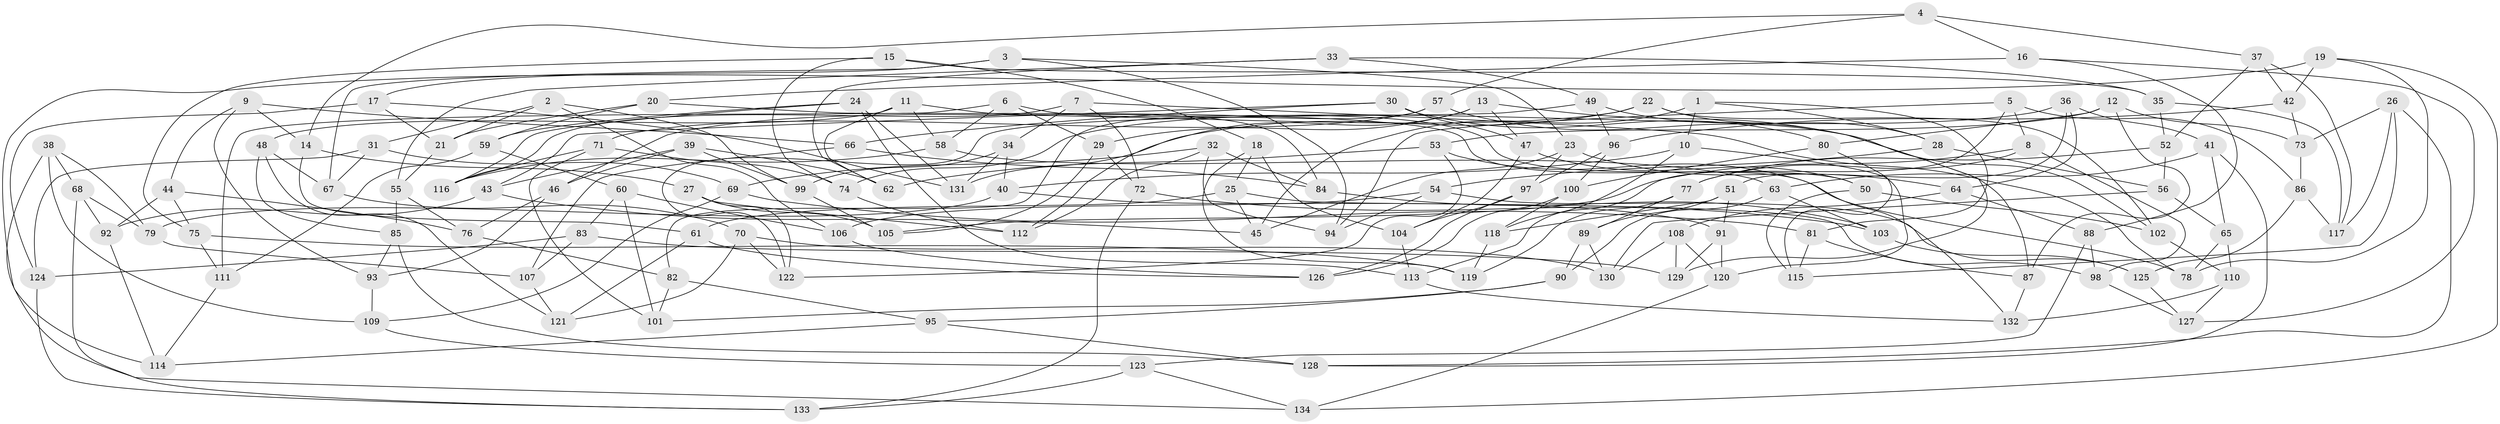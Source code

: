 // coarse degree distribution, {11: 0.05660377358490566, 7: 0.09433962264150944, 22: 0.018867924528301886, 6: 0.20754716981132076, 12: 0.03773584905660377, 9: 0.05660377358490566, 5: 0.07547169811320754, 3: 0.03773584905660377, 4: 0.33962264150943394, 14: 0.018867924528301886, 13: 0.018867924528301886, 8: 0.03773584905660377}
// Generated by graph-tools (version 1.1) at 2025/20/03/04/25 18:20:49]
// undirected, 134 vertices, 268 edges
graph export_dot {
graph [start="1"]
  node [color=gray90,style=filled];
  1;
  2;
  3;
  4;
  5;
  6;
  7;
  8;
  9;
  10;
  11;
  12;
  13;
  14;
  15;
  16;
  17;
  18;
  19;
  20;
  21;
  22;
  23;
  24;
  25;
  26;
  27;
  28;
  29;
  30;
  31;
  32;
  33;
  34;
  35;
  36;
  37;
  38;
  39;
  40;
  41;
  42;
  43;
  44;
  45;
  46;
  47;
  48;
  49;
  50;
  51;
  52;
  53;
  54;
  55;
  56;
  57;
  58;
  59;
  60;
  61;
  62;
  63;
  64;
  65;
  66;
  67;
  68;
  69;
  70;
  71;
  72;
  73;
  74;
  75;
  76;
  77;
  78;
  79;
  80;
  81;
  82;
  83;
  84;
  85;
  86;
  87;
  88;
  89;
  90;
  91;
  92;
  93;
  94;
  95;
  96;
  97;
  98;
  99;
  100;
  101;
  102;
  103;
  104;
  105;
  106;
  107;
  108;
  109;
  110;
  111;
  112;
  113;
  114;
  115;
  116;
  117;
  118;
  119;
  120;
  121;
  122;
  123;
  124;
  125;
  126;
  127;
  128;
  129;
  130;
  131;
  132;
  133;
  134;
  1 -- 28;
  1 -- 10;
  1 -- 81;
  1 -- 45;
  2 -- 21;
  2 -- 99;
  2 -- 106;
  2 -- 31;
  3 -- 17;
  3 -- 94;
  3 -- 23;
  3 -- 67;
  4 -- 57;
  4 -- 14;
  4 -- 37;
  4 -- 16;
  5 -- 94;
  5 -- 113;
  5 -- 8;
  5 -- 86;
  6 -- 29;
  6 -- 50;
  6 -- 58;
  6 -- 111;
  7 -- 72;
  7 -- 116;
  7 -- 34;
  7 -- 78;
  8 -- 98;
  8 -- 105;
  8 -- 77;
  9 -- 14;
  9 -- 44;
  9 -- 93;
  9 -- 66;
  10 -- 120;
  10 -- 40;
  10 -- 118;
  11 -- 84;
  11 -- 48;
  11 -- 58;
  11 -- 62;
  12 -- 80;
  12 -- 73;
  12 -- 87;
  12 -- 53;
  13 -- 112;
  13 -- 47;
  13 -- 29;
  13 -- 87;
  14 -- 61;
  14 -- 27;
  15 -- 75;
  15 -- 74;
  15 -- 35;
  15 -- 18;
  16 -- 20;
  16 -- 88;
  16 -- 127;
  17 -- 124;
  17 -- 131;
  17 -- 21;
  18 -- 119;
  18 -- 25;
  18 -- 104;
  19 -- 78;
  19 -- 42;
  19 -- 114;
  19 -- 134;
  20 -- 59;
  20 -- 21;
  20 -- 132;
  21 -- 55;
  22 -- 28;
  22 -- 131;
  22 -- 102;
  22 -- 46;
  23 -- 64;
  23 -- 97;
  23 -- 45;
  24 -- 59;
  24 -- 113;
  24 -- 116;
  24 -- 131;
  25 -- 98;
  25 -- 45;
  25 -- 61;
  26 -- 117;
  26 -- 128;
  26 -- 115;
  26 -- 73;
  27 -- 122;
  27 -- 112;
  27 -- 105;
  28 -- 54;
  28 -- 56;
  29 -- 105;
  29 -- 72;
  30 -- 66;
  30 -- 47;
  30 -- 43;
  30 -- 80;
  31 -- 69;
  31 -- 67;
  31 -- 124;
  32 -- 84;
  32 -- 94;
  32 -- 112;
  32 -- 69;
  33 -- 62;
  33 -- 55;
  33 -- 35;
  33 -- 49;
  34 -- 131;
  34 -- 99;
  34 -- 40;
  35 -- 52;
  35 -- 117;
  36 -- 74;
  36 -- 41;
  36 -- 51;
  36 -- 64;
  37 -- 52;
  37 -- 42;
  37 -- 117;
  38 -- 134;
  38 -- 68;
  38 -- 79;
  38 -- 109;
  39 -- 99;
  39 -- 43;
  39 -- 46;
  39 -- 62;
  40 -- 79;
  40 -- 91;
  41 -- 128;
  41 -- 63;
  41 -- 65;
  42 -- 73;
  42 -- 96;
  43 -- 92;
  43 -- 45;
  44 -- 75;
  44 -- 76;
  44 -- 92;
  46 -- 93;
  46 -- 76;
  47 -- 50;
  47 -- 104;
  48 -- 85;
  48 -- 121;
  48 -- 67;
  49 -- 122;
  49 -- 129;
  49 -- 96;
  50 -- 115;
  50 -- 102;
  51 -- 118;
  51 -- 89;
  51 -- 91;
  52 -- 77;
  52 -- 56;
  53 -- 62;
  53 -- 78;
  53 -- 122;
  54 -- 106;
  54 -- 94;
  54 -- 125;
  55 -- 76;
  55 -- 85;
  56 -- 130;
  56 -- 65;
  57 -- 71;
  57 -- 82;
  57 -- 102;
  58 -- 116;
  58 -- 63;
  59 -- 60;
  59 -- 111;
  60 -- 106;
  60 -- 83;
  60 -- 101;
  61 -- 121;
  61 -- 126;
  63 -- 90;
  63 -- 103;
  64 -- 88;
  64 -- 108;
  65 -- 110;
  65 -- 78;
  66 -- 84;
  66 -- 107;
  67 -- 70;
  68 -- 79;
  68 -- 92;
  68 -- 133;
  69 -- 109;
  69 -- 81;
  70 -- 130;
  70 -- 121;
  70 -- 122;
  71 -- 101;
  71 -- 74;
  71 -- 116;
  72 -- 103;
  72 -- 133;
  73 -- 86;
  74 -- 112;
  75 -- 111;
  75 -- 119;
  76 -- 82;
  77 -- 89;
  77 -- 119;
  79 -- 107;
  80 -- 100;
  80 -- 115;
  81 -- 87;
  81 -- 115;
  82 -- 101;
  82 -- 95;
  83 -- 129;
  83 -- 124;
  83 -- 107;
  84 -- 103;
  85 -- 128;
  85 -- 93;
  86 -- 125;
  86 -- 117;
  87 -- 132;
  88 -- 98;
  88 -- 123;
  89 -- 90;
  89 -- 130;
  90 -- 101;
  90 -- 95;
  91 -- 129;
  91 -- 120;
  92 -- 114;
  93 -- 109;
  95 -- 114;
  95 -- 128;
  96 -- 100;
  96 -- 97;
  97 -- 126;
  97 -- 104;
  98 -- 127;
  99 -- 105;
  100 -- 118;
  100 -- 126;
  102 -- 110;
  103 -- 125;
  104 -- 113;
  106 -- 126;
  107 -- 121;
  108 -- 129;
  108 -- 120;
  108 -- 130;
  109 -- 123;
  110 -- 127;
  110 -- 132;
  111 -- 114;
  113 -- 132;
  118 -- 119;
  120 -- 134;
  123 -- 133;
  123 -- 134;
  124 -- 133;
  125 -- 127;
}
